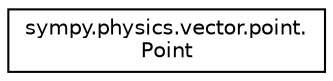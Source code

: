 digraph "Graphical Class Hierarchy"
{
 // LATEX_PDF_SIZE
  edge [fontname="Helvetica",fontsize="10",labelfontname="Helvetica",labelfontsize="10"];
  node [fontname="Helvetica",fontsize="10",shape=record];
  rankdir="LR";
  Node0 [label="sympy.physics.vector.point.\lPoint",height=0.2,width=0.4,color="black", fillcolor="white", style="filled",URL="$classsympy_1_1physics_1_1vector_1_1point_1_1Point.html",tooltip=" "];
}
